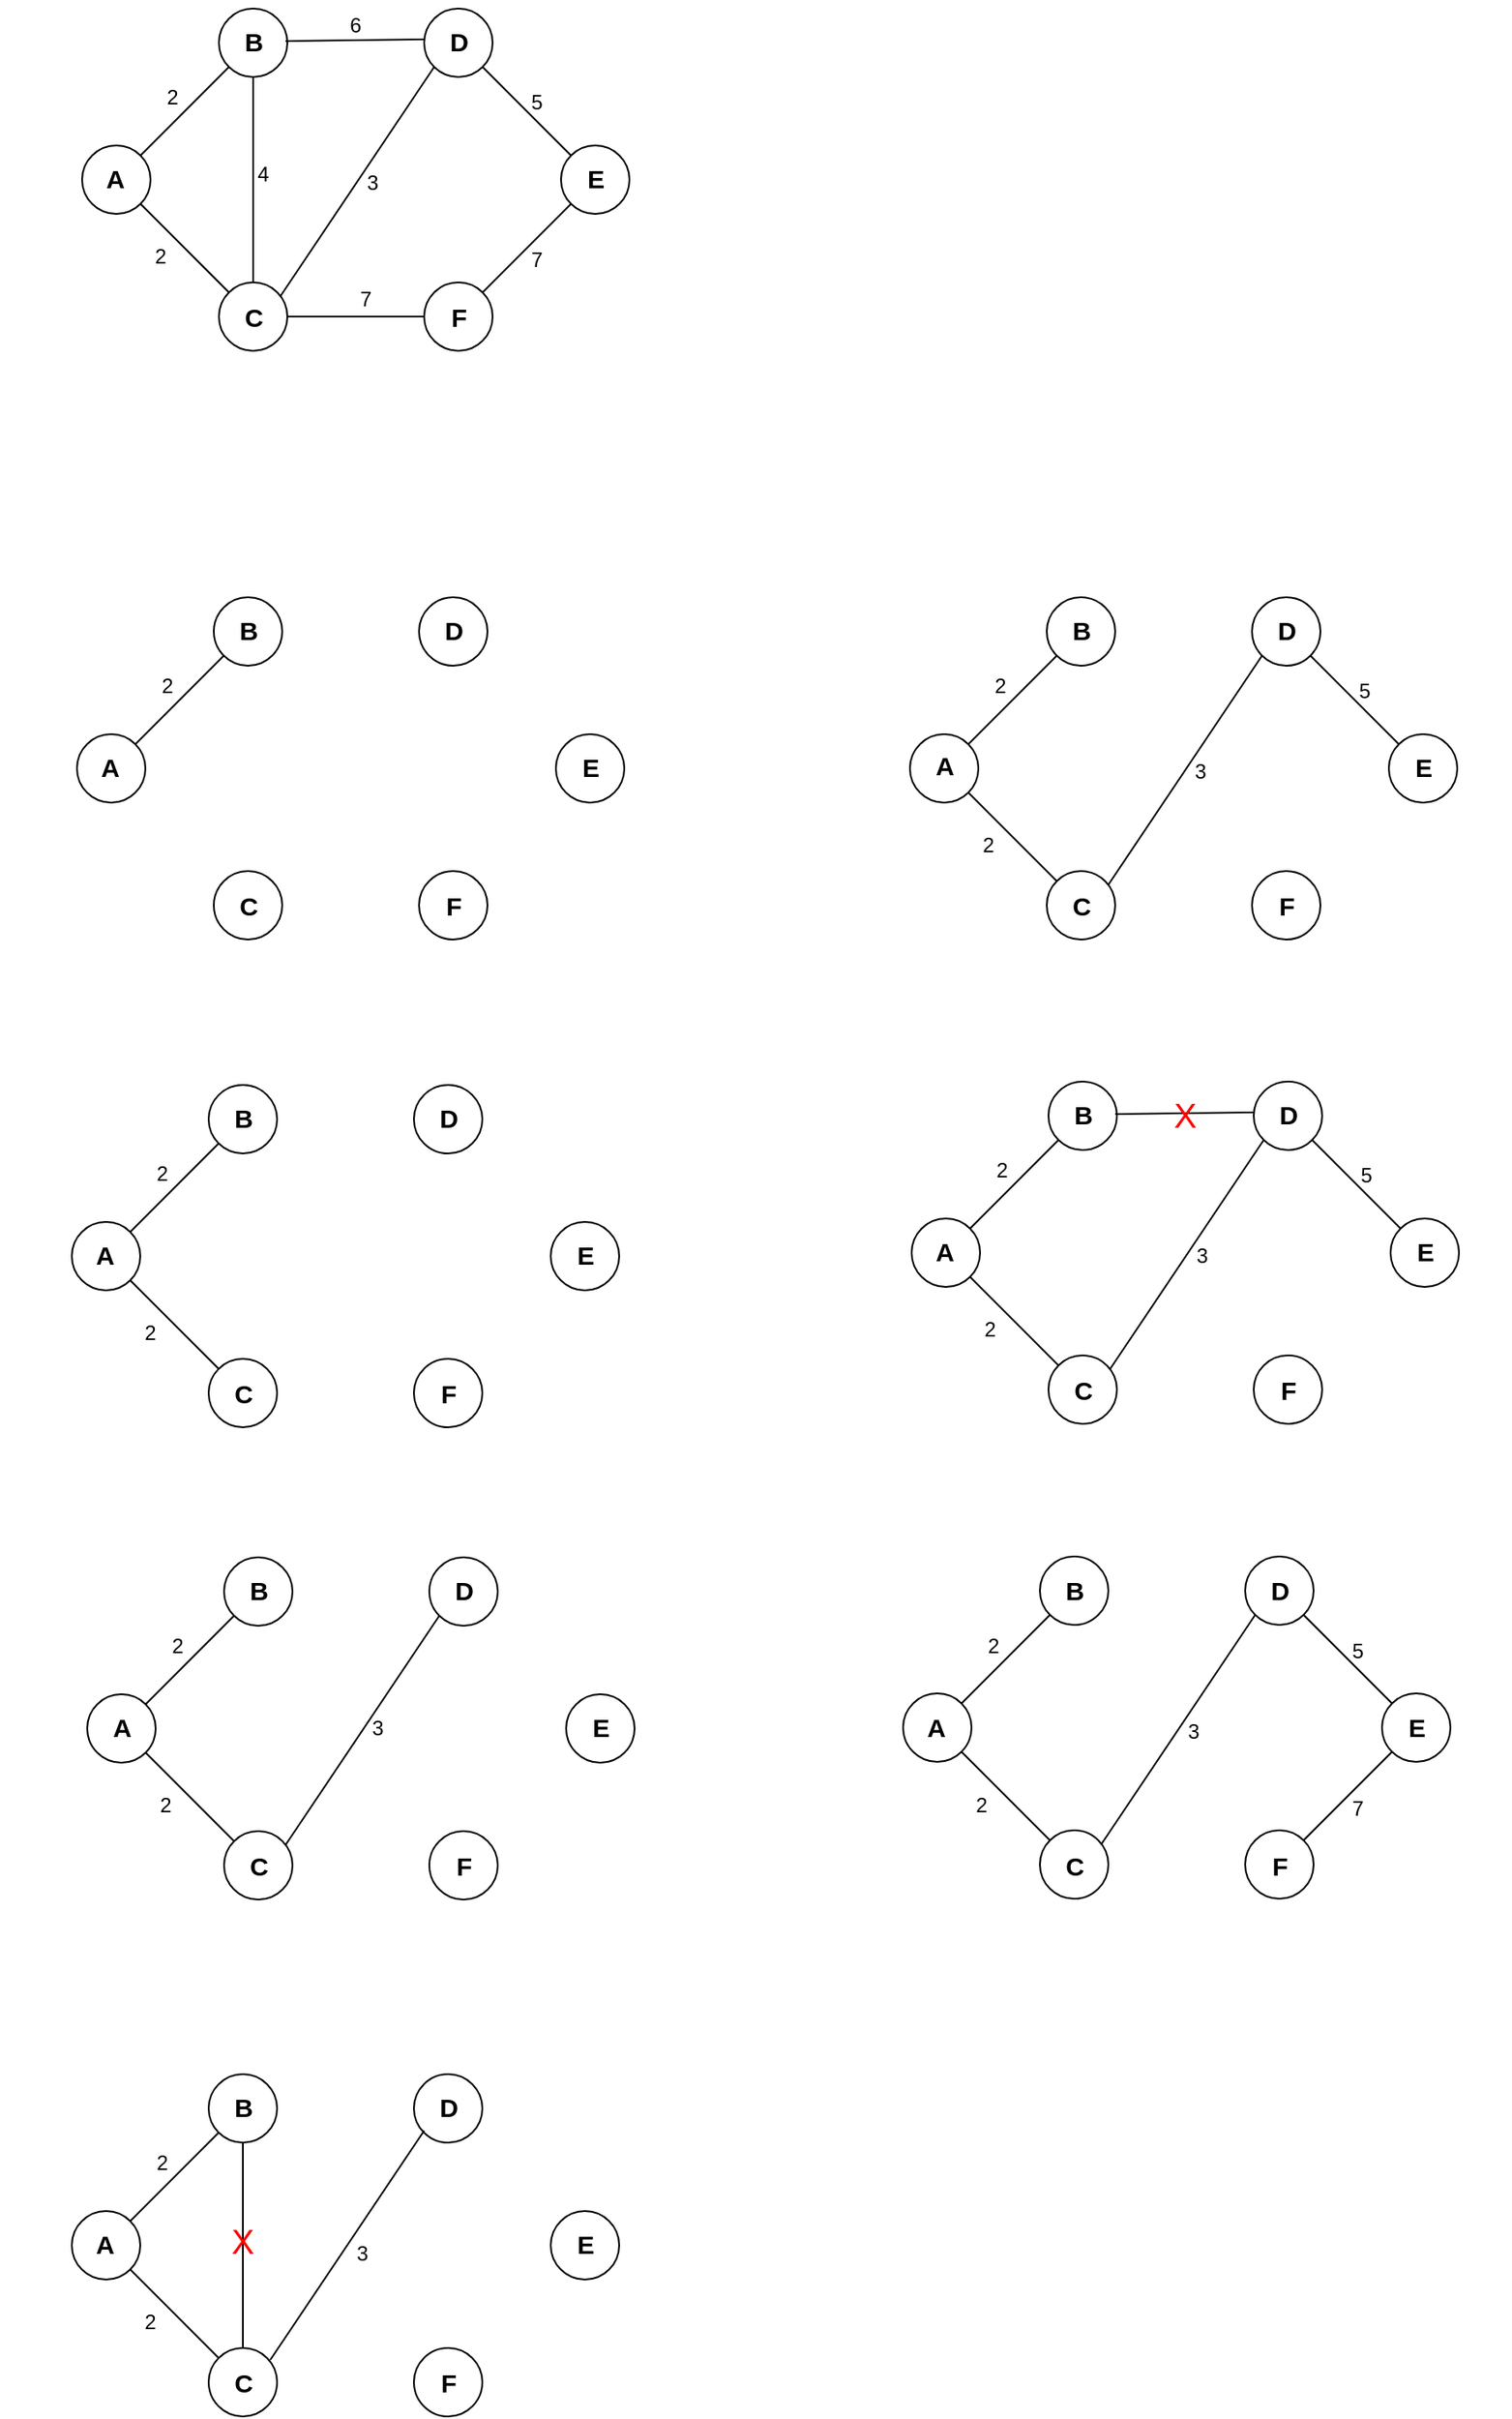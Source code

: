 <mxfile version="26.2.12">
  <diagram name="Trang-1" id="SNipvc5_rJuhXeIoR1O1">
    <mxGraphModel dx="1235" dy="723" grid="0" gridSize="10" guides="1" tooltips="1" connect="1" arrows="1" fold="1" page="1" pageScale="1" pageWidth="2339" pageHeight="3300" math="0" shadow="0">
      <root>
        <mxCell id="0" />
        <mxCell id="1" parent="0" />
        <mxCell id="vSn7YflEnlxHHNk0T_4G-1" value="" style="ellipse;whiteSpace=wrap;html=1;aspect=fixed;" parent="1" vertex="1">
          <mxGeometry x="80" y="320" width="40" height="40" as="geometry" />
        </mxCell>
        <mxCell id="vSn7YflEnlxHHNk0T_4G-2" value="" style="ellipse;whiteSpace=wrap;html=1;aspect=fixed;" parent="1" vertex="1">
          <mxGeometry x="160" y="240" width="40" height="40" as="geometry" />
        </mxCell>
        <mxCell id="vSn7YflEnlxHHNk0T_4G-3" value="" style="ellipse;whiteSpace=wrap;html=1;aspect=fixed;" parent="1" vertex="1">
          <mxGeometry x="160" y="400" width="40" height="40" as="geometry" />
        </mxCell>
        <mxCell id="vSn7YflEnlxHHNk0T_4G-4" value="" style="ellipse;whiteSpace=wrap;html=1;aspect=fixed;" parent="1" vertex="1">
          <mxGeometry x="280" y="400" width="40" height="40" as="geometry" />
        </mxCell>
        <mxCell id="vSn7YflEnlxHHNk0T_4G-5" value="" style="ellipse;whiteSpace=wrap;html=1;aspect=fixed;" parent="1" vertex="1">
          <mxGeometry x="280" y="240" width="40" height="40" as="geometry" />
        </mxCell>
        <mxCell id="vSn7YflEnlxHHNk0T_4G-6" value="" style="ellipse;whiteSpace=wrap;html=1;aspect=fixed;" parent="1" vertex="1">
          <mxGeometry x="360" y="320" width="40" height="40" as="geometry" />
        </mxCell>
        <mxCell id="vSn7YflEnlxHHNk0T_4G-7" value="" style="endArrow=none;html=1;rounded=0;entryX=0;entryY=1;entryDx=0;entryDy=0;exitX=1;exitY=0;exitDx=0;exitDy=0;" parent="1" source="vSn7YflEnlxHHNk0T_4G-4" target="vSn7YflEnlxHHNk0T_4G-6" edge="1">
          <mxGeometry width="50" height="50" relative="1" as="geometry">
            <mxPoint x="280" y="430" as="sourcePoint" />
            <mxPoint x="330" y="380" as="targetPoint" />
          </mxGeometry>
        </mxCell>
        <mxCell id="vSn7YflEnlxHHNk0T_4G-8" value="" style="endArrow=none;html=1;rounded=0;entryX=0;entryY=1;entryDx=0;entryDy=0;exitX=1;exitY=0;exitDx=0;exitDy=0;" parent="1" source="vSn7YflEnlxHHNk0T_4G-1" target="vSn7YflEnlxHHNk0T_4G-2" edge="1">
          <mxGeometry width="50" height="50" relative="1" as="geometry">
            <mxPoint x="108" y="320" as="sourcePoint" />
            <mxPoint x="160" y="268" as="targetPoint" />
          </mxGeometry>
        </mxCell>
        <mxCell id="vSn7YflEnlxHHNk0T_4G-9" value="" style="endArrow=none;html=1;rounded=0;entryX=0;entryY=0;entryDx=0;entryDy=0;exitX=1;exitY=1;exitDx=0;exitDy=0;" parent="1" source="vSn7YflEnlxHHNk0T_4G-1" target="vSn7YflEnlxHHNk0T_4G-3" edge="1">
          <mxGeometry width="50" height="50" relative="1" as="geometry">
            <mxPoint x="108" y="400" as="sourcePoint" />
            <mxPoint x="160" y="348" as="targetPoint" />
          </mxGeometry>
        </mxCell>
        <mxCell id="vSn7YflEnlxHHNk0T_4G-10" value="" style="endArrow=none;html=1;rounded=0;entryX=0;entryY=0.5;entryDx=0;entryDy=0;exitX=1;exitY=0.5;exitDx=0;exitDy=0;" parent="1" source="vSn7YflEnlxHHNk0T_4G-3" target="vSn7YflEnlxHHNk0T_4G-4" edge="1">
          <mxGeometry width="50" height="50" relative="1" as="geometry">
            <mxPoint x="210" y="446" as="sourcePoint" />
            <mxPoint x="262" y="394" as="targetPoint" />
          </mxGeometry>
        </mxCell>
        <mxCell id="vSn7YflEnlxHHNk0T_4G-12" value="" style="endArrow=none;html=1;rounded=0;entryX=1;entryY=1;entryDx=0;entryDy=0;exitX=0;exitY=0;exitDx=0;exitDy=0;" parent="1" source="vSn7YflEnlxHHNk0T_4G-6" target="vSn7YflEnlxHHNk0T_4G-5" edge="1">
          <mxGeometry width="50" height="50" relative="1" as="geometry">
            <mxPoint x="290" y="332" as="sourcePoint" />
            <mxPoint x="342" y="280" as="targetPoint" />
          </mxGeometry>
        </mxCell>
        <mxCell id="vSn7YflEnlxHHNk0T_4G-13" value="&lt;font style=&quot;font-size: 15px;&quot;&gt;A&lt;/font&gt;" style="text;strokeColor=none;fillColor=none;html=1;fontSize=24;fontStyle=1;verticalAlign=middle;align=center;" parent="1" vertex="1">
          <mxGeometry x="38" y="311" width="122" height="52" as="geometry" />
        </mxCell>
        <mxCell id="vSn7YflEnlxHHNk0T_4G-14" value="&lt;font style=&quot;font-size: 15px;&quot;&gt;B&lt;/font&gt;" style="text;strokeColor=none;fillColor=none;html=1;fontSize=24;fontStyle=1;verticalAlign=middle;align=center;" parent="1" vertex="1">
          <mxGeometry x="130" y="237" width="100" height="40" as="geometry" />
        </mxCell>
        <mxCell id="vSn7YflEnlxHHNk0T_4G-16" value="&lt;font style=&quot;font-size: 15px;&quot;&gt;D&lt;/font&gt;" style="text;strokeColor=none;fillColor=none;html=1;fontSize=24;fontStyle=1;verticalAlign=middle;align=center;" parent="1" vertex="1">
          <mxGeometry x="250" y="237" width="100" height="40" as="geometry" />
        </mxCell>
        <mxCell id="vSn7YflEnlxHHNk0T_4G-17" value="&lt;font style=&quot;font-size: 15px;&quot;&gt;C&lt;/font&gt;" style="text;strokeColor=none;fillColor=none;html=1;fontSize=24;fontStyle=1;verticalAlign=middle;align=center;" parent="1" vertex="1">
          <mxGeometry x="130" y="398" width="100" height="40" as="geometry" />
        </mxCell>
        <mxCell id="vSn7YflEnlxHHNk0T_4G-18" value="&lt;font style=&quot;font-size: 15px;&quot;&gt;E&lt;/font&gt;" style="text;strokeColor=none;fillColor=none;html=1;fontSize=24;fontStyle=1;verticalAlign=middle;align=center;" parent="1" vertex="1">
          <mxGeometry x="330" y="317" width="100" height="40" as="geometry" />
        </mxCell>
        <mxCell id="vSn7YflEnlxHHNk0T_4G-19" value="&lt;font style=&quot;font-size: 15px;&quot;&gt;F&lt;/font&gt;" style="text;strokeColor=none;fillColor=none;html=1;fontSize=24;fontStyle=1;verticalAlign=middle;align=center;" parent="1" vertex="1">
          <mxGeometry x="250" y="398" width="100" height="40" as="geometry" />
        </mxCell>
        <mxCell id="bt-zRsPtFdGv4A8JF3AZ-1" value="2" style="text;html=1;align=center;verticalAlign=middle;whiteSpace=wrap;rounded=0;" parent="1" vertex="1">
          <mxGeometry x="103" y="277" width="60" height="30" as="geometry" />
        </mxCell>
        <mxCell id="bt-zRsPtFdGv4A8JF3AZ-4" value="4" style="text;html=1;align=center;verticalAlign=middle;whiteSpace=wrap;rounded=0;" parent="1" vertex="1">
          <mxGeometry x="156" y="322" width="60" height="30" as="geometry" />
        </mxCell>
        <mxCell id="bt-zRsPtFdGv4A8JF3AZ-5" value="" style="endArrow=none;html=1;rounded=0;entryX=0.3;entryY=0.525;entryDx=0;entryDy=0;entryPerimeter=0;exitX=0.69;exitY=0.55;exitDx=0;exitDy=0;exitPerimeter=0;" parent="1" source="vSn7YflEnlxHHNk0T_4G-14" target="vSn7YflEnlxHHNk0T_4G-16" edge="1">
          <mxGeometry width="50" height="50" relative="1" as="geometry">
            <mxPoint x="130" y="350" as="sourcePoint" />
            <mxPoint x="310" y="290" as="targetPoint" />
          </mxGeometry>
        </mxCell>
        <mxCell id="bt-zRsPtFdGv4A8JF3AZ-6" value="6" style="text;html=1;align=center;verticalAlign=middle;whiteSpace=wrap;rounded=0;" parent="1" vertex="1">
          <mxGeometry x="210" y="235" width="60" height="30" as="geometry" />
        </mxCell>
        <mxCell id="bt-zRsPtFdGv4A8JF3AZ-7" value="" style="endArrow=none;html=1;rounded=0;exitX=0.5;exitY=1;exitDx=0;exitDy=0;" parent="1" source="vSn7YflEnlxHHNk0T_4G-2" edge="1">
          <mxGeometry width="50" height="50" relative="1" as="geometry">
            <mxPoint x="130" y="350" as="sourcePoint" />
            <mxPoint x="180" y="400" as="targetPoint" />
          </mxGeometry>
        </mxCell>
        <mxCell id="bt-zRsPtFdGv4A8JF3AZ-8" value="2" style="text;html=1;align=center;verticalAlign=middle;whiteSpace=wrap;rounded=0;" parent="1" vertex="1">
          <mxGeometry x="96" y="370" width="60" height="30" as="geometry" />
        </mxCell>
        <mxCell id="bt-zRsPtFdGv4A8JF3AZ-12" value="3" style="text;html=1;align=center;verticalAlign=middle;whiteSpace=wrap;rounded=0;" parent="1" vertex="1">
          <mxGeometry x="220" y="327" width="60" height="30" as="geometry" />
        </mxCell>
        <mxCell id="bt-zRsPtFdGv4A8JF3AZ-13" value="5" style="text;html=1;align=center;verticalAlign=middle;whiteSpace=wrap;rounded=0;" parent="1" vertex="1">
          <mxGeometry x="316" y="280" width="60" height="30" as="geometry" />
        </mxCell>
        <mxCell id="bt-zRsPtFdGv4A8JF3AZ-14" value="7" style="text;html=1;align=center;verticalAlign=middle;whiteSpace=wrap;rounded=0;" parent="1" vertex="1">
          <mxGeometry x="316" y="372" width="60" height="30" as="geometry" />
        </mxCell>
        <mxCell id="bt-zRsPtFdGv4A8JF3AZ-16" value="" style="endArrow=none;html=1;rounded=0;entryX=0;entryY=1;entryDx=0;entryDy=0;exitX=0.66;exitY=0.25;exitDx=0;exitDy=0;exitPerimeter=0;" parent="1" source="vSn7YflEnlxHHNk0T_4G-17" target="vSn7YflEnlxHHNk0T_4G-5" edge="1">
          <mxGeometry width="50" height="50" relative="1" as="geometry">
            <mxPoint x="386" y="346" as="sourcePoint" />
            <mxPoint x="334" y="294" as="targetPoint" />
          </mxGeometry>
        </mxCell>
        <mxCell id="bt-zRsPtFdGv4A8JF3AZ-17" value="7" style="text;html=1;align=center;verticalAlign=middle;whiteSpace=wrap;rounded=0;" parent="1" vertex="1">
          <mxGeometry x="216" y="395" width="60" height="30" as="geometry" />
        </mxCell>
        <mxCell id="hJv-qvXTzbnQxTBs03Au-1" value="" style="ellipse;whiteSpace=wrap;html=1;aspect=fixed;" vertex="1" parent="1">
          <mxGeometry x="77" y="664" width="40" height="40" as="geometry" />
        </mxCell>
        <mxCell id="hJv-qvXTzbnQxTBs03Au-2" value="" style="ellipse;whiteSpace=wrap;html=1;aspect=fixed;" vertex="1" parent="1">
          <mxGeometry x="157" y="584" width="40" height="40" as="geometry" />
        </mxCell>
        <mxCell id="hJv-qvXTzbnQxTBs03Au-3" value="" style="ellipse;whiteSpace=wrap;html=1;aspect=fixed;" vertex="1" parent="1">
          <mxGeometry x="157" y="744" width="40" height="40" as="geometry" />
        </mxCell>
        <mxCell id="hJv-qvXTzbnQxTBs03Au-4" value="" style="ellipse;whiteSpace=wrap;html=1;aspect=fixed;" vertex="1" parent="1">
          <mxGeometry x="277" y="744" width="40" height="40" as="geometry" />
        </mxCell>
        <mxCell id="hJv-qvXTzbnQxTBs03Au-5" value="" style="ellipse;whiteSpace=wrap;html=1;aspect=fixed;" vertex="1" parent="1">
          <mxGeometry x="277" y="584" width="40" height="40" as="geometry" />
        </mxCell>
        <mxCell id="hJv-qvXTzbnQxTBs03Au-6" value="" style="ellipse;whiteSpace=wrap;html=1;aspect=fixed;" vertex="1" parent="1">
          <mxGeometry x="357" y="664" width="40" height="40" as="geometry" />
        </mxCell>
        <mxCell id="hJv-qvXTzbnQxTBs03Au-8" value="" style="endArrow=none;html=1;rounded=0;entryX=0;entryY=1;entryDx=0;entryDy=0;exitX=1;exitY=0;exitDx=0;exitDy=0;" edge="1" parent="1" source="hJv-qvXTzbnQxTBs03Au-1" target="hJv-qvXTzbnQxTBs03Au-2">
          <mxGeometry width="50" height="50" relative="1" as="geometry">
            <mxPoint x="105" y="664" as="sourcePoint" />
            <mxPoint x="157" y="612" as="targetPoint" />
          </mxGeometry>
        </mxCell>
        <mxCell id="hJv-qvXTzbnQxTBs03Au-12" value="&lt;font style=&quot;font-size: 15px;&quot;&gt;A&lt;/font&gt;" style="text;strokeColor=none;fillColor=none;html=1;fontSize=24;fontStyle=1;verticalAlign=middle;align=center;" vertex="1" parent="1">
          <mxGeometry x="35" y="655" width="122" height="52" as="geometry" />
        </mxCell>
        <mxCell id="hJv-qvXTzbnQxTBs03Au-13" value="&lt;font style=&quot;font-size: 15px;&quot;&gt;B&lt;/font&gt;" style="text;strokeColor=none;fillColor=none;html=1;fontSize=24;fontStyle=1;verticalAlign=middle;align=center;" vertex="1" parent="1">
          <mxGeometry x="127" y="581" width="100" height="40" as="geometry" />
        </mxCell>
        <mxCell id="hJv-qvXTzbnQxTBs03Au-14" value="&lt;font style=&quot;font-size: 15px;&quot;&gt;D&lt;/font&gt;" style="text;strokeColor=none;fillColor=none;html=1;fontSize=24;fontStyle=1;verticalAlign=middle;align=center;" vertex="1" parent="1">
          <mxGeometry x="247" y="581" width="100" height="40" as="geometry" />
        </mxCell>
        <mxCell id="hJv-qvXTzbnQxTBs03Au-15" value="&lt;font style=&quot;font-size: 15px;&quot;&gt;C&lt;/font&gt;" style="text;strokeColor=none;fillColor=none;html=1;fontSize=24;fontStyle=1;verticalAlign=middle;align=center;" vertex="1" parent="1">
          <mxGeometry x="127" y="742" width="100" height="40" as="geometry" />
        </mxCell>
        <mxCell id="hJv-qvXTzbnQxTBs03Au-16" value="&lt;font style=&quot;font-size: 15px;&quot;&gt;E&lt;/font&gt;" style="text;strokeColor=none;fillColor=none;html=1;fontSize=24;fontStyle=1;verticalAlign=middle;align=center;" vertex="1" parent="1">
          <mxGeometry x="327" y="661" width="100" height="40" as="geometry" />
        </mxCell>
        <mxCell id="hJv-qvXTzbnQxTBs03Au-17" value="&lt;font style=&quot;font-size: 15px;&quot;&gt;F&lt;/font&gt;" style="text;strokeColor=none;fillColor=none;html=1;fontSize=24;fontStyle=1;verticalAlign=middle;align=center;" vertex="1" parent="1">
          <mxGeometry x="247" y="742" width="100" height="40" as="geometry" />
        </mxCell>
        <mxCell id="hJv-qvXTzbnQxTBs03Au-18" value="2" style="text;html=1;align=center;verticalAlign=middle;whiteSpace=wrap;rounded=0;" vertex="1" parent="1">
          <mxGeometry x="100" y="621" width="60" height="30" as="geometry" />
        </mxCell>
        <mxCell id="hJv-qvXTzbnQxTBs03Au-57" value="" style="ellipse;whiteSpace=wrap;html=1;aspect=fixed;" vertex="1" parent="1">
          <mxGeometry x="74" y="949" width="40" height="40" as="geometry" />
        </mxCell>
        <mxCell id="hJv-qvXTzbnQxTBs03Au-58" value="" style="ellipse;whiteSpace=wrap;html=1;aspect=fixed;" vertex="1" parent="1">
          <mxGeometry x="154" y="869" width="40" height="40" as="geometry" />
        </mxCell>
        <mxCell id="hJv-qvXTzbnQxTBs03Au-59" value="" style="ellipse;whiteSpace=wrap;html=1;aspect=fixed;" vertex="1" parent="1">
          <mxGeometry x="154" y="1029" width="40" height="40" as="geometry" />
        </mxCell>
        <mxCell id="hJv-qvXTzbnQxTBs03Au-60" value="" style="ellipse;whiteSpace=wrap;html=1;aspect=fixed;" vertex="1" parent="1">
          <mxGeometry x="274" y="1029" width="40" height="40" as="geometry" />
        </mxCell>
        <mxCell id="hJv-qvXTzbnQxTBs03Au-61" value="" style="ellipse;whiteSpace=wrap;html=1;aspect=fixed;" vertex="1" parent="1">
          <mxGeometry x="274" y="869" width="40" height="40" as="geometry" />
        </mxCell>
        <mxCell id="hJv-qvXTzbnQxTBs03Au-62" value="" style="ellipse;whiteSpace=wrap;html=1;aspect=fixed;" vertex="1" parent="1">
          <mxGeometry x="354" y="949" width="40" height="40" as="geometry" />
        </mxCell>
        <mxCell id="hJv-qvXTzbnQxTBs03Au-64" value="" style="endArrow=none;html=1;rounded=0;entryX=0;entryY=1;entryDx=0;entryDy=0;exitX=1;exitY=0;exitDx=0;exitDy=0;" edge="1" parent="1" source="hJv-qvXTzbnQxTBs03Au-57" target="hJv-qvXTzbnQxTBs03Au-58">
          <mxGeometry width="50" height="50" relative="1" as="geometry">
            <mxPoint x="102" y="949" as="sourcePoint" />
            <mxPoint x="154" y="897" as="targetPoint" />
          </mxGeometry>
        </mxCell>
        <mxCell id="hJv-qvXTzbnQxTBs03Au-65" value="" style="endArrow=none;html=1;rounded=0;entryX=0;entryY=0;entryDx=0;entryDy=0;exitX=1;exitY=1;exitDx=0;exitDy=0;" edge="1" parent="1" source="hJv-qvXTzbnQxTBs03Au-57" target="hJv-qvXTzbnQxTBs03Au-59">
          <mxGeometry width="50" height="50" relative="1" as="geometry">
            <mxPoint x="102" y="1029" as="sourcePoint" />
            <mxPoint x="154" y="977" as="targetPoint" />
          </mxGeometry>
        </mxCell>
        <mxCell id="hJv-qvXTzbnQxTBs03Au-68" value="&lt;font style=&quot;font-size: 15px;&quot;&gt;A&lt;/font&gt;" style="text;strokeColor=none;fillColor=none;html=1;fontSize=24;fontStyle=1;verticalAlign=middle;align=center;" vertex="1" parent="1">
          <mxGeometry x="32" y="940" width="122" height="52" as="geometry" />
        </mxCell>
        <mxCell id="hJv-qvXTzbnQxTBs03Au-69" value="&lt;font style=&quot;font-size: 15px;&quot;&gt;B&lt;/font&gt;" style="text;strokeColor=none;fillColor=none;html=1;fontSize=24;fontStyle=1;verticalAlign=middle;align=center;" vertex="1" parent="1">
          <mxGeometry x="124" y="866" width="100" height="40" as="geometry" />
        </mxCell>
        <mxCell id="hJv-qvXTzbnQxTBs03Au-70" value="&lt;font style=&quot;font-size: 15px;&quot;&gt;D&lt;/font&gt;" style="text;strokeColor=none;fillColor=none;html=1;fontSize=24;fontStyle=1;verticalAlign=middle;align=center;" vertex="1" parent="1">
          <mxGeometry x="244" y="866" width="100" height="40" as="geometry" />
        </mxCell>
        <mxCell id="hJv-qvXTzbnQxTBs03Au-71" value="&lt;font style=&quot;font-size: 15px;&quot;&gt;C&lt;/font&gt;" style="text;strokeColor=none;fillColor=none;html=1;fontSize=24;fontStyle=1;verticalAlign=middle;align=center;" vertex="1" parent="1">
          <mxGeometry x="124" y="1027" width="100" height="40" as="geometry" />
        </mxCell>
        <mxCell id="hJv-qvXTzbnQxTBs03Au-72" value="&lt;font style=&quot;font-size: 15px;&quot;&gt;E&lt;/font&gt;" style="text;strokeColor=none;fillColor=none;html=1;fontSize=24;fontStyle=1;verticalAlign=middle;align=center;" vertex="1" parent="1">
          <mxGeometry x="324" y="946" width="100" height="40" as="geometry" />
        </mxCell>
        <mxCell id="hJv-qvXTzbnQxTBs03Au-73" value="&lt;font style=&quot;font-size: 15px;&quot;&gt;F&lt;/font&gt;" style="text;strokeColor=none;fillColor=none;html=1;fontSize=24;fontStyle=1;verticalAlign=middle;align=center;" vertex="1" parent="1">
          <mxGeometry x="244" y="1027" width="100" height="40" as="geometry" />
        </mxCell>
        <mxCell id="hJv-qvXTzbnQxTBs03Au-74" value="2" style="text;html=1;align=center;verticalAlign=middle;whiteSpace=wrap;rounded=0;" vertex="1" parent="1">
          <mxGeometry x="97" y="906" width="60" height="30" as="geometry" />
        </mxCell>
        <mxCell id="hJv-qvXTzbnQxTBs03Au-79" value="2" style="text;html=1;align=center;verticalAlign=middle;whiteSpace=wrap;rounded=0;" vertex="1" parent="1">
          <mxGeometry x="90" y="999" width="60" height="30" as="geometry" />
        </mxCell>
        <mxCell id="hJv-qvXTzbnQxTBs03Au-115" value="" style="ellipse;whiteSpace=wrap;html=1;aspect=fixed;" vertex="1" parent="1">
          <mxGeometry x="74" y="1527" width="40" height="40" as="geometry" />
        </mxCell>
        <mxCell id="hJv-qvXTzbnQxTBs03Au-116" value="" style="ellipse;whiteSpace=wrap;html=1;aspect=fixed;" vertex="1" parent="1">
          <mxGeometry x="154" y="1447" width="40" height="40" as="geometry" />
        </mxCell>
        <mxCell id="hJv-qvXTzbnQxTBs03Au-117" value="" style="ellipse;whiteSpace=wrap;html=1;aspect=fixed;" vertex="1" parent="1">
          <mxGeometry x="154" y="1607" width="40" height="40" as="geometry" />
        </mxCell>
        <mxCell id="hJv-qvXTzbnQxTBs03Au-118" value="" style="ellipse;whiteSpace=wrap;html=1;aspect=fixed;" vertex="1" parent="1">
          <mxGeometry x="274" y="1607" width="40" height="40" as="geometry" />
        </mxCell>
        <mxCell id="hJv-qvXTzbnQxTBs03Au-119" value="" style="ellipse;whiteSpace=wrap;html=1;aspect=fixed;" vertex="1" parent="1">
          <mxGeometry x="274" y="1447" width="40" height="40" as="geometry" />
        </mxCell>
        <mxCell id="hJv-qvXTzbnQxTBs03Au-120" value="" style="ellipse;whiteSpace=wrap;html=1;aspect=fixed;" vertex="1" parent="1">
          <mxGeometry x="354" y="1527" width="40" height="40" as="geometry" />
        </mxCell>
        <mxCell id="hJv-qvXTzbnQxTBs03Au-122" value="" style="endArrow=none;html=1;rounded=0;entryX=0;entryY=1;entryDx=0;entryDy=0;exitX=1;exitY=0;exitDx=0;exitDy=0;" edge="1" parent="1" source="hJv-qvXTzbnQxTBs03Au-115" target="hJv-qvXTzbnQxTBs03Au-116">
          <mxGeometry width="50" height="50" relative="1" as="geometry">
            <mxPoint x="102" y="1527" as="sourcePoint" />
            <mxPoint x="154" y="1475" as="targetPoint" />
          </mxGeometry>
        </mxCell>
        <mxCell id="hJv-qvXTzbnQxTBs03Au-123" value="" style="endArrow=none;html=1;rounded=0;entryX=0;entryY=0;entryDx=0;entryDy=0;exitX=1;exitY=1;exitDx=0;exitDy=0;" edge="1" parent="1" source="hJv-qvXTzbnQxTBs03Au-115" target="hJv-qvXTzbnQxTBs03Au-117">
          <mxGeometry width="50" height="50" relative="1" as="geometry">
            <mxPoint x="102" y="1607" as="sourcePoint" />
            <mxPoint x="154" y="1555" as="targetPoint" />
          </mxGeometry>
        </mxCell>
        <mxCell id="hJv-qvXTzbnQxTBs03Au-126" value="&lt;font style=&quot;font-size: 15px;&quot;&gt;A&lt;/font&gt;" style="text;strokeColor=none;fillColor=none;html=1;fontSize=24;fontStyle=1;verticalAlign=middle;align=center;" vertex="1" parent="1">
          <mxGeometry x="32" y="1518" width="122" height="52" as="geometry" />
        </mxCell>
        <mxCell id="hJv-qvXTzbnQxTBs03Au-127" value="&lt;font style=&quot;font-size: 15px;&quot;&gt;B&lt;/font&gt;" style="text;strokeColor=none;fillColor=none;html=1;fontSize=24;fontStyle=1;verticalAlign=middle;align=center;" vertex="1" parent="1">
          <mxGeometry x="124" y="1444" width="100" height="40" as="geometry" />
        </mxCell>
        <mxCell id="hJv-qvXTzbnQxTBs03Au-128" value="&lt;font style=&quot;font-size: 15px;&quot;&gt;D&lt;/font&gt;" style="text;strokeColor=none;fillColor=none;html=1;fontSize=24;fontStyle=1;verticalAlign=middle;align=center;" vertex="1" parent="1">
          <mxGeometry x="244" y="1444" width="100" height="40" as="geometry" />
        </mxCell>
        <mxCell id="hJv-qvXTzbnQxTBs03Au-129" value="&lt;font style=&quot;font-size: 15px;&quot;&gt;C&lt;/font&gt;" style="text;strokeColor=none;fillColor=none;html=1;fontSize=24;fontStyle=1;verticalAlign=middle;align=center;" vertex="1" parent="1">
          <mxGeometry x="124" y="1605" width="100" height="40" as="geometry" />
        </mxCell>
        <mxCell id="hJv-qvXTzbnQxTBs03Au-130" value="&lt;font style=&quot;font-size: 15px;&quot;&gt;E&lt;/font&gt;" style="text;strokeColor=none;fillColor=none;html=1;fontSize=24;fontStyle=1;verticalAlign=middle;align=center;" vertex="1" parent="1">
          <mxGeometry x="324" y="1524" width="100" height="40" as="geometry" />
        </mxCell>
        <mxCell id="hJv-qvXTzbnQxTBs03Au-131" value="&lt;font style=&quot;font-size: 15px;&quot;&gt;F&lt;/font&gt;" style="text;strokeColor=none;fillColor=none;html=1;fontSize=24;fontStyle=1;verticalAlign=middle;align=center;" vertex="1" parent="1">
          <mxGeometry x="244" y="1605" width="100" height="40" as="geometry" />
        </mxCell>
        <mxCell id="hJv-qvXTzbnQxTBs03Au-132" value="2" style="text;html=1;align=center;verticalAlign=middle;whiteSpace=wrap;rounded=0;" vertex="1" parent="1">
          <mxGeometry x="97" y="1484" width="60" height="30" as="geometry" />
        </mxCell>
        <mxCell id="hJv-qvXTzbnQxTBs03Au-136" value="" style="endArrow=none;html=1;rounded=0;exitX=0.5;exitY=1;exitDx=0;exitDy=0;" edge="1" parent="1" source="hJv-qvXTzbnQxTBs03Au-116">
          <mxGeometry width="50" height="50" relative="1" as="geometry">
            <mxPoint x="124" y="1557" as="sourcePoint" />
            <mxPoint x="174" y="1607" as="targetPoint" />
          </mxGeometry>
        </mxCell>
        <mxCell id="hJv-qvXTzbnQxTBs03Au-137" value="2" style="text;html=1;align=center;verticalAlign=middle;whiteSpace=wrap;rounded=0;" vertex="1" parent="1">
          <mxGeometry x="90" y="1577" width="60" height="30" as="geometry" />
        </mxCell>
        <mxCell id="hJv-qvXTzbnQxTBs03Au-144" value="&lt;font style=&quot;font-size: 20px; color: rgb(255, 0, 0);&quot;&gt;X&lt;/font&gt;" style="text;html=1;align=center;verticalAlign=middle;whiteSpace=wrap;rounded=0;" vertex="1" parent="1">
          <mxGeometry x="144" y="1529" width="60" height="30" as="geometry" />
        </mxCell>
        <mxCell id="hJv-qvXTzbnQxTBs03Au-147" value="" style="ellipse;whiteSpace=wrap;html=1;aspect=fixed;" vertex="1" parent="1">
          <mxGeometry x="83" y="1225" width="40" height="40" as="geometry" />
        </mxCell>
        <mxCell id="hJv-qvXTzbnQxTBs03Au-148" value="" style="ellipse;whiteSpace=wrap;html=1;aspect=fixed;" vertex="1" parent="1">
          <mxGeometry x="163" y="1145" width="40" height="40" as="geometry" />
        </mxCell>
        <mxCell id="hJv-qvXTzbnQxTBs03Au-149" value="" style="ellipse;whiteSpace=wrap;html=1;aspect=fixed;" vertex="1" parent="1">
          <mxGeometry x="163" y="1305" width="40" height="40" as="geometry" />
        </mxCell>
        <mxCell id="hJv-qvXTzbnQxTBs03Au-150" value="" style="ellipse;whiteSpace=wrap;html=1;aspect=fixed;" vertex="1" parent="1">
          <mxGeometry x="283" y="1305" width="40" height="40" as="geometry" />
        </mxCell>
        <mxCell id="hJv-qvXTzbnQxTBs03Au-151" value="" style="ellipse;whiteSpace=wrap;html=1;aspect=fixed;" vertex="1" parent="1">
          <mxGeometry x="283" y="1145" width="40" height="40" as="geometry" />
        </mxCell>
        <mxCell id="hJv-qvXTzbnQxTBs03Au-152" value="" style="ellipse;whiteSpace=wrap;html=1;aspect=fixed;" vertex="1" parent="1">
          <mxGeometry x="363" y="1225" width="40" height="40" as="geometry" />
        </mxCell>
        <mxCell id="hJv-qvXTzbnQxTBs03Au-154" value="" style="endArrow=none;html=1;rounded=0;entryX=0;entryY=1;entryDx=0;entryDy=0;exitX=1;exitY=0;exitDx=0;exitDy=0;" edge="1" parent="1" source="hJv-qvXTzbnQxTBs03Au-147" target="hJv-qvXTzbnQxTBs03Au-148">
          <mxGeometry width="50" height="50" relative="1" as="geometry">
            <mxPoint x="111" y="1225" as="sourcePoint" />
            <mxPoint x="163" y="1173" as="targetPoint" />
          </mxGeometry>
        </mxCell>
        <mxCell id="hJv-qvXTzbnQxTBs03Au-155" value="" style="endArrow=none;html=1;rounded=0;entryX=0;entryY=0;entryDx=0;entryDy=0;exitX=1;exitY=1;exitDx=0;exitDy=0;" edge="1" parent="1" source="hJv-qvXTzbnQxTBs03Au-147" target="hJv-qvXTzbnQxTBs03Au-149">
          <mxGeometry width="50" height="50" relative="1" as="geometry">
            <mxPoint x="111" y="1305" as="sourcePoint" />
            <mxPoint x="163" y="1253" as="targetPoint" />
          </mxGeometry>
        </mxCell>
        <mxCell id="hJv-qvXTzbnQxTBs03Au-158" value="&lt;font style=&quot;font-size: 15px;&quot;&gt;A&lt;/font&gt;" style="text;strokeColor=none;fillColor=none;html=1;fontSize=24;fontStyle=1;verticalAlign=middle;align=center;" vertex="1" parent="1">
          <mxGeometry x="42" y="1216" width="122" height="52" as="geometry" />
        </mxCell>
        <mxCell id="hJv-qvXTzbnQxTBs03Au-159" value="&lt;font style=&quot;font-size: 15px;&quot;&gt;B&lt;/font&gt;" style="text;strokeColor=none;fillColor=none;html=1;fontSize=24;fontStyle=1;verticalAlign=middle;align=center;" vertex="1" parent="1">
          <mxGeometry x="133" y="1142" width="100" height="40" as="geometry" />
        </mxCell>
        <mxCell id="hJv-qvXTzbnQxTBs03Au-160" value="&lt;font style=&quot;font-size: 15px;&quot;&gt;D&lt;/font&gt;" style="text;strokeColor=none;fillColor=none;html=1;fontSize=24;fontStyle=1;verticalAlign=middle;align=center;" vertex="1" parent="1">
          <mxGeometry x="253" y="1142" width="100" height="40" as="geometry" />
        </mxCell>
        <mxCell id="hJv-qvXTzbnQxTBs03Au-161" value="&lt;font style=&quot;font-size: 15px;&quot;&gt;C&lt;/font&gt;" style="text;strokeColor=none;fillColor=none;html=1;fontSize=24;fontStyle=1;verticalAlign=middle;align=center;" vertex="1" parent="1">
          <mxGeometry x="133" y="1303" width="100" height="40" as="geometry" />
        </mxCell>
        <mxCell id="hJv-qvXTzbnQxTBs03Au-162" value="&lt;font style=&quot;font-size: 15px;&quot;&gt;E&lt;/font&gt;" style="text;strokeColor=none;fillColor=none;html=1;fontSize=24;fontStyle=1;verticalAlign=middle;align=center;" vertex="1" parent="1">
          <mxGeometry x="333" y="1222" width="100" height="40" as="geometry" />
        </mxCell>
        <mxCell id="hJv-qvXTzbnQxTBs03Au-163" value="&lt;font style=&quot;font-size: 15px;&quot;&gt;F&lt;/font&gt;" style="text;strokeColor=none;fillColor=none;html=1;fontSize=24;fontStyle=1;verticalAlign=middle;align=center;" vertex="1" parent="1">
          <mxGeometry x="253" y="1303" width="100" height="40" as="geometry" />
        </mxCell>
        <mxCell id="hJv-qvXTzbnQxTBs03Au-164" value="2" style="text;html=1;align=center;verticalAlign=middle;whiteSpace=wrap;rounded=0;" vertex="1" parent="1">
          <mxGeometry x="106" y="1182" width="60" height="30" as="geometry" />
        </mxCell>
        <mxCell id="hJv-qvXTzbnQxTBs03Au-169" value="2" style="text;html=1;align=center;verticalAlign=middle;whiteSpace=wrap;rounded=0;" vertex="1" parent="1">
          <mxGeometry x="99" y="1275" width="60" height="30" as="geometry" />
        </mxCell>
        <mxCell id="hJv-qvXTzbnQxTBs03Au-172" value="3" style="text;html=1;align=center;verticalAlign=middle;whiteSpace=wrap;rounded=0;" vertex="1" parent="1">
          <mxGeometry x="223" y="1230" width="60" height="30" as="geometry" />
        </mxCell>
        <mxCell id="hJv-qvXTzbnQxTBs03Au-173" value="" style="endArrow=none;html=1;rounded=0;entryX=0;entryY=1;entryDx=0;entryDy=0;exitX=0.66;exitY=0.25;exitDx=0;exitDy=0;exitPerimeter=0;" edge="1" parent="1" source="hJv-qvXTzbnQxTBs03Au-161" target="hJv-qvXTzbnQxTBs03Au-151">
          <mxGeometry width="50" height="50" relative="1" as="geometry">
            <mxPoint x="389" y="1251" as="sourcePoint" />
            <mxPoint x="337" y="1199" as="targetPoint" />
          </mxGeometry>
        </mxCell>
        <mxCell id="hJv-qvXTzbnQxTBs03Au-177" value="" style="endArrow=none;html=1;rounded=0;entryX=0;entryY=1;entryDx=0;entryDy=0;exitX=0.66;exitY=0.25;exitDx=0;exitDy=0;exitPerimeter=0;" edge="1" parent="1">
          <mxGeometry width="50" height="50" relative="1" as="geometry">
            <mxPoint x="190" y="1614" as="sourcePoint" />
            <mxPoint x="280" y="1480" as="targetPoint" />
          </mxGeometry>
        </mxCell>
        <mxCell id="hJv-qvXTzbnQxTBs03Au-178" value="3" style="text;html=1;align=center;verticalAlign=middle;whiteSpace=wrap;rounded=0;" vertex="1" parent="1">
          <mxGeometry x="214" y="1537" width="60" height="30" as="geometry" />
        </mxCell>
        <mxCell id="hJv-qvXTzbnQxTBs03Au-179" value="" style="ellipse;whiteSpace=wrap;html=1;aspect=fixed;" vertex="1" parent="1">
          <mxGeometry x="564" y="664" width="40" height="40" as="geometry" />
        </mxCell>
        <mxCell id="hJv-qvXTzbnQxTBs03Au-180" value="" style="ellipse;whiteSpace=wrap;html=1;aspect=fixed;" vertex="1" parent="1">
          <mxGeometry x="644" y="584" width="40" height="40" as="geometry" />
        </mxCell>
        <mxCell id="hJv-qvXTzbnQxTBs03Au-181" value="" style="ellipse;whiteSpace=wrap;html=1;aspect=fixed;" vertex="1" parent="1">
          <mxGeometry x="644" y="744" width="40" height="40" as="geometry" />
        </mxCell>
        <mxCell id="hJv-qvXTzbnQxTBs03Au-182" value="" style="ellipse;whiteSpace=wrap;html=1;aspect=fixed;" vertex="1" parent="1">
          <mxGeometry x="764" y="744" width="40" height="40" as="geometry" />
        </mxCell>
        <mxCell id="hJv-qvXTzbnQxTBs03Au-183" value="" style="ellipse;whiteSpace=wrap;html=1;aspect=fixed;" vertex="1" parent="1">
          <mxGeometry x="764" y="584" width="40" height="40" as="geometry" />
        </mxCell>
        <mxCell id="hJv-qvXTzbnQxTBs03Au-184" value="" style="ellipse;whiteSpace=wrap;html=1;aspect=fixed;" vertex="1" parent="1">
          <mxGeometry x="844" y="664" width="40" height="40" as="geometry" />
        </mxCell>
        <mxCell id="hJv-qvXTzbnQxTBs03Au-186" value="" style="endArrow=none;html=1;rounded=0;entryX=0;entryY=1;entryDx=0;entryDy=0;exitX=1;exitY=0;exitDx=0;exitDy=0;" edge="1" parent="1" source="hJv-qvXTzbnQxTBs03Au-179" target="hJv-qvXTzbnQxTBs03Au-180">
          <mxGeometry width="50" height="50" relative="1" as="geometry">
            <mxPoint x="592" y="664" as="sourcePoint" />
            <mxPoint x="644" y="612" as="targetPoint" />
          </mxGeometry>
        </mxCell>
        <mxCell id="hJv-qvXTzbnQxTBs03Au-187" value="" style="endArrow=none;html=1;rounded=0;entryX=0;entryY=0;entryDx=0;entryDy=0;exitX=1;exitY=1;exitDx=0;exitDy=0;" edge="1" parent="1" source="hJv-qvXTzbnQxTBs03Au-179" target="hJv-qvXTzbnQxTBs03Au-181">
          <mxGeometry width="50" height="50" relative="1" as="geometry">
            <mxPoint x="592" y="744" as="sourcePoint" />
            <mxPoint x="644" y="692" as="targetPoint" />
          </mxGeometry>
        </mxCell>
        <mxCell id="hJv-qvXTzbnQxTBs03Au-189" value="" style="endArrow=none;html=1;rounded=0;entryX=1;entryY=1;entryDx=0;entryDy=0;exitX=0;exitY=0;exitDx=0;exitDy=0;" edge="1" parent="1" source="hJv-qvXTzbnQxTBs03Au-184" target="hJv-qvXTzbnQxTBs03Au-183">
          <mxGeometry width="50" height="50" relative="1" as="geometry">
            <mxPoint x="774" y="676" as="sourcePoint" />
            <mxPoint x="826" y="624" as="targetPoint" />
          </mxGeometry>
        </mxCell>
        <mxCell id="hJv-qvXTzbnQxTBs03Au-190" value="&lt;font style=&quot;font-size: 15px;&quot;&gt;B&lt;/font&gt;" style="text;strokeColor=none;fillColor=none;html=1;fontSize=24;fontStyle=1;verticalAlign=middle;align=center;" vertex="1" parent="1">
          <mxGeometry x="614" y="581" width="100" height="40" as="geometry" />
        </mxCell>
        <mxCell id="hJv-qvXTzbnQxTBs03Au-191" value="&lt;font style=&quot;font-size: 15px;&quot;&gt;D&lt;/font&gt;" style="text;strokeColor=none;fillColor=none;html=1;fontSize=24;fontStyle=1;verticalAlign=middle;align=center;" vertex="1" parent="1">
          <mxGeometry x="734" y="581" width="100" height="40" as="geometry" />
        </mxCell>
        <mxCell id="hJv-qvXTzbnQxTBs03Au-192" value="&lt;font style=&quot;font-size: 15px;&quot;&gt;C&lt;/font&gt;" style="text;strokeColor=none;fillColor=none;html=1;fontSize=24;fontStyle=1;verticalAlign=middle;align=center;" vertex="1" parent="1">
          <mxGeometry x="614" y="742" width="100" height="40" as="geometry" />
        </mxCell>
        <mxCell id="hJv-qvXTzbnQxTBs03Au-193" value="&lt;font style=&quot;font-size: 15px;&quot;&gt;E&lt;/font&gt;" style="text;strokeColor=none;fillColor=none;html=1;fontSize=24;fontStyle=1;verticalAlign=middle;align=center;" vertex="1" parent="1">
          <mxGeometry x="814" y="661" width="100" height="40" as="geometry" />
        </mxCell>
        <mxCell id="hJv-qvXTzbnQxTBs03Au-194" value="&lt;font style=&quot;font-size: 15px;&quot;&gt;F&lt;/font&gt;" style="text;strokeColor=none;fillColor=none;html=1;fontSize=24;fontStyle=1;verticalAlign=middle;align=center;" vertex="1" parent="1">
          <mxGeometry x="734" y="742" width="100" height="40" as="geometry" />
        </mxCell>
        <mxCell id="hJv-qvXTzbnQxTBs03Au-195" value="2" style="text;html=1;align=center;verticalAlign=middle;whiteSpace=wrap;rounded=0;" vertex="1" parent="1">
          <mxGeometry x="587" y="621" width="60" height="30" as="geometry" />
        </mxCell>
        <mxCell id="hJv-qvXTzbnQxTBs03Au-200" value="2" style="text;html=1;align=center;verticalAlign=middle;whiteSpace=wrap;rounded=0;" vertex="1" parent="1">
          <mxGeometry x="580" y="714" width="60" height="30" as="geometry" />
        </mxCell>
        <mxCell id="hJv-qvXTzbnQxTBs03Au-201" value="3" style="text;html=1;align=center;verticalAlign=middle;whiteSpace=wrap;rounded=0;" vertex="1" parent="1">
          <mxGeometry x="704" y="671" width="60" height="30" as="geometry" />
        </mxCell>
        <mxCell id="hJv-qvXTzbnQxTBs03Au-202" value="5" style="text;html=1;align=center;verticalAlign=middle;whiteSpace=wrap;rounded=0;" vertex="1" parent="1">
          <mxGeometry x="800" y="624" width="60" height="30" as="geometry" />
        </mxCell>
        <mxCell id="hJv-qvXTzbnQxTBs03Au-204" value="" style="endArrow=none;html=1;rounded=0;entryX=0;entryY=1;entryDx=0;entryDy=0;exitX=0.66;exitY=0.25;exitDx=0;exitDy=0;exitPerimeter=0;" edge="1" parent="1" source="hJv-qvXTzbnQxTBs03Au-192" target="hJv-qvXTzbnQxTBs03Au-183">
          <mxGeometry width="50" height="50" relative="1" as="geometry">
            <mxPoint x="870" y="690" as="sourcePoint" />
            <mxPoint x="818" y="638" as="targetPoint" />
          </mxGeometry>
        </mxCell>
        <mxCell id="hJv-qvXTzbnQxTBs03Au-206" value="&lt;font style=&quot;font-size: 15px;&quot;&gt;A&lt;/font&gt;" style="text;strokeColor=none;fillColor=none;html=1;fontSize=24;fontStyle=1;verticalAlign=middle;align=center;" vertex="1" parent="1">
          <mxGeometry x="523" y="654" width="122" height="52" as="geometry" />
        </mxCell>
        <mxCell id="hJv-qvXTzbnQxTBs03Au-207" value="" style="ellipse;whiteSpace=wrap;html=1;aspect=fixed;" vertex="1" parent="1">
          <mxGeometry x="565" y="947" width="40" height="40" as="geometry" />
        </mxCell>
        <mxCell id="hJv-qvXTzbnQxTBs03Au-208" value="" style="ellipse;whiteSpace=wrap;html=1;aspect=fixed;" vertex="1" parent="1">
          <mxGeometry x="645" y="867" width="40" height="40" as="geometry" />
        </mxCell>
        <mxCell id="hJv-qvXTzbnQxTBs03Au-209" value="" style="ellipse;whiteSpace=wrap;html=1;aspect=fixed;" vertex="1" parent="1">
          <mxGeometry x="645" y="1027" width="40" height="40" as="geometry" />
        </mxCell>
        <mxCell id="hJv-qvXTzbnQxTBs03Au-210" value="" style="ellipse;whiteSpace=wrap;html=1;aspect=fixed;" vertex="1" parent="1">
          <mxGeometry x="765" y="1027" width="40" height="40" as="geometry" />
        </mxCell>
        <mxCell id="hJv-qvXTzbnQxTBs03Au-211" value="" style="ellipse;whiteSpace=wrap;html=1;aspect=fixed;" vertex="1" parent="1">
          <mxGeometry x="765" y="867" width="40" height="40" as="geometry" />
        </mxCell>
        <mxCell id="hJv-qvXTzbnQxTBs03Au-212" value="" style="ellipse;whiteSpace=wrap;html=1;aspect=fixed;" vertex="1" parent="1">
          <mxGeometry x="845" y="947" width="40" height="40" as="geometry" />
        </mxCell>
        <mxCell id="hJv-qvXTzbnQxTBs03Au-214" value="" style="endArrow=none;html=1;rounded=0;entryX=0;entryY=1;entryDx=0;entryDy=0;exitX=1;exitY=0;exitDx=0;exitDy=0;" edge="1" parent="1" source="hJv-qvXTzbnQxTBs03Au-207" target="hJv-qvXTzbnQxTBs03Au-208">
          <mxGeometry width="50" height="50" relative="1" as="geometry">
            <mxPoint x="593" y="947" as="sourcePoint" />
            <mxPoint x="645" y="895" as="targetPoint" />
          </mxGeometry>
        </mxCell>
        <mxCell id="hJv-qvXTzbnQxTBs03Au-215" value="" style="endArrow=none;html=1;rounded=0;entryX=0;entryY=0;entryDx=0;entryDy=0;exitX=1;exitY=1;exitDx=0;exitDy=0;" edge="1" parent="1" source="hJv-qvXTzbnQxTBs03Au-207" target="hJv-qvXTzbnQxTBs03Au-209">
          <mxGeometry width="50" height="50" relative="1" as="geometry">
            <mxPoint x="593" y="1027" as="sourcePoint" />
            <mxPoint x="645" y="975" as="targetPoint" />
          </mxGeometry>
        </mxCell>
        <mxCell id="hJv-qvXTzbnQxTBs03Au-217" value="" style="endArrow=none;html=1;rounded=0;entryX=1;entryY=1;entryDx=0;entryDy=0;exitX=0;exitY=0;exitDx=0;exitDy=0;" edge="1" parent="1" source="hJv-qvXTzbnQxTBs03Au-212" target="hJv-qvXTzbnQxTBs03Au-211">
          <mxGeometry width="50" height="50" relative="1" as="geometry">
            <mxPoint x="775" y="959" as="sourcePoint" />
            <mxPoint x="827" y="907" as="targetPoint" />
          </mxGeometry>
        </mxCell>
        <mxCell id="hJv-qvXTzbnQxTBs03Au-218" value="&lt;font style=&quot;font-size: 15px;&quot;&gt;A&lt;/font&gt;" style="text;strokeColor=none;fillColor=none;html=1;fontSize=24;fontStyle=1;verticalAlign=middle;align=center;" vertex="1" parent="1">
          <mxGeometry x="523" y="938" width="122" height="52" as="geometry" />
        </mxCell>
        <mxCell id="hJv-qvXTzbnQxTBs03Au-219" value="&lt;font style=&quot;font-size: 15px;&quot;&gt;B&lt;/font&gt;" style="text;strokeColor=none;fillColor=none;html=1;fontSize=24;fontStyle=1;verticalAlign=middle;align=center;" vertex="1" parent="1">
          <mxGeometry x="615" y="864" width="100" height="40" as="geometry" />
        </mxCell>
        <mxCell id="hJv-qvXTzbnQxTBs03Au-220" value="&lt;font style=&quot;font-size: 15px;&quot;&gt;D&lt;/font&gt;" style="text;strokeColor=none;fillColor=none;html=1;fontSize=24;fontStyle=1;verticalAlign=middle;align=center;" vertex="1" parent="1">
          <mxGeometry x="735" y="864" width="100" height="40" as="geometry" />
        </mxCell>
        <mxCell id="hJv-qvXTzbnQxTBs03Au-221" value="&lt;font style=&quot;font-size: 15px;&quot;&gt;C&lt;/font&gt;" style="text;strokeColor=none;fillColor=none;html=1;fontSize=24;fontStyle=1;verticalAlign=middle;align=center;" vertex="1" parent="1">
          <mxGeometry x="615" y="1025" width="100" height="40" as="geometry" />
        </mxCell>
        <mxCell id="hJv-qvXTzbnQxTBs03Au-222" value="&lt;font style=&quot;font-size: 15px;&quot;&gt;E&lt;/font&gt;" style="text;strokeColor=none;fillColor=none;html=1;fontSize=24;fontStyle=1;verticalAlign=middle;align=center;" vertex="1" parent="1">
          <mxGeometry x="815" y="944" width="100" height="40" as="geometry" />
        </mxCell>
        <mxCell id="hJv-qvXTzbnQxTBs03Au-223" value="&lt;font style=&quot;font-size: 15px;&quot;&gt;F&lt;/font&gt;" style="text;strokeColor=none;fillColor=none;html=1;fontSize=24;fontStyle=1;verticalAlign=middle;align=center;" vertex="1" parent="1">
          <mxGeometry x="735" y="1025" width="100" height="40" as="geometry" />
        </mxCell>
        <mxCell id="hJv-qvXTzbnQxTBs03Au-224" value="2" style="text;html=1;align=center;verticalAlign=middle;whiteSpace=wrap;rounded=0;" vertex="1" parent="1">
          <mxGeometry x="588" y="904" width="60" height="30" as="geometry" />
        </mxCell>
        <mxCell id="hJv-qvXTzbnQxTBs03Au-226" value="" style="endArrow=none;html=1;rounded=0;entryX=0.3;entryY=0.525;entryDx=0;entryDy=0;entryPerimeter=0;exitX=0.69;exitY=0.55;exitDx=0;exitDy=0;exitPerimeter=0;" edge="1" parent="1" source="hJv-qvXTzbnQxTBs03Au-219" target="hJv-qvXTzbnQxTBs03Au-220">
          <mxGeometry width="50" height="50" relative="1" as="geometry">
            <mxPoint x="615" y="977" as="sourcePoint" />
            <mxPoint x="795" y="917" as="targetPoint" />
          </mxGeometry>
        </mxCell>
        <mxCell id="hJv-qvXTzbnQxTBs03Au-229" value="2" style="text;html=1;align=center;verticalAlign=middle;whiteSpace=wrap;rounded=0;" vertex="1" parent="1">
          <mxGeometry x="581" y="997" width="60" height="30" as="geometry" />
        </mxCell>
        <mxCell id="hJv-qvXTzbnQxTBs03Au-230" value="3" style="text;html=1;align=center;verticalAlign=middle;whiteSpace=wrap;rounded=0;" vertex="1" parent="1">
          <mxGeometry x="705" y="954" width="60" height="30" as="geometry" />
        </mxCell>
        <mxCell id="hJv-qvXTzbnQxTBs03Au-231" value="5" style="text;html=1;align=center;verticalAlign=middle;whiteSpace=wrap;rounded=0;" vertex="1" parent="1">
          <mxGeometry x="801" y="907" width="60" height="30" as="geometry" />
        </mxCell>
        <mxCell id="hJv-qvXTzbnQxTBs03Au-233" value="" style="endArrow=none;html=1;rounded=0;entryX=0;entryY=1;entryDx=0;entryDy=0;exitX=0.66;exitY=0.25;exitDx=0;exitDy=0;exitPerimeter=0;" edge="1" parent="1" source="hJv-qvXTzbnQxTBs03Au-221" target="hJv-qvXTzbnQxTBs03Au-211">
          <mxGeometry width="50" height="50" relative="1" as="geometry">
            <mxPoint x="871" y="973" as="sourcePoint" />
            <mxPoint x="819" y="921" as="targetPoint" />
          </mxGeometry>
        </mxCell>
        <mxCell id="hJv-qvXTzbnQxTBs03Au-235" value="&lt;font style=&quot;font-size: 20px; color: rgb(255, 0, 0);&quot;&gt;X&lt;/font&gt;" style="text;html=1;align=center;verticalAlign=middle;whiteSpace=wrap;rounded=0;" vertex="1" parent="1">
          <mxGeometry x="695" y="871" width="60" height="30" as="geometry" />
        </mxCell>
        <mxCell id="hJv-qvXTzbnQxTBs03Au-236" value="" style="ellipse;whiteSpace=wrap;html=1;aspect=fixed;" vertex="1" parent="1">
          <mxGeometry x="560" y="1224.5" width="40" height="40" as="geometry" />
        </mxCell>
        <mxCell id="hJv-qvXTzbnQxTBs03Au-237" value="" style="ellipse;whiteSpace=wrap;html=1;aspect=fixed;" vertex="1" parent="1">
          <mxGeometry x="640" y="1144.5" width="40" height="40" as="geometry" />
        </mxCell>
        <mxCell id="hJv-qvXTzbnQxTBs03Au-238" value="" style="ellipse;whiteSpace=wrap;html=1;aspect=fixed;" vertex="1" parent="1">
          <mxGeometry x="640" y="1304.5" width="40" height="40" as="geometry" />
        </mxCell>
        <mxCell id="hJv-qvXTzbnQxTBs03Au-239" value="" style="ellipse;whiteSpace=wrap;html=1;aspect=fixed;" vertex="1" parent="1">
          <mxGeometry x="760" y="1304.5" width="40" height="40" as="geometry" />
        </mxCell>
        <mxCell id="hJv-qvXTzbnQxTBs03Au-240" value="" style="ellipse;whiteSpace=wrap;html=1;aspect=fixed;" vertex="1" parent="1">
          <mxGeometry x="760" y="1144.5" width="40" height="40" as="geometry" />
        </mxCell>
        <mxCell id="hJv-qvXTzbnQxTBs03Au-241" value="" style="ellipse;whiteSpace=wrap;html=1;aspect=fixed;" vertex="1" parent="1">
          <mxGeometry x="840" y="1224.5" width="40" height="40" as="geometry" />
        </mxCell>
        <mxCell id="hJv-qvXTzbnQxTBs03Au-242" value="" style="endArrow=none;html=1;rounded=0;entryX=0;entryY=1;entryDx=0;entryDy=0;exitX=1;exitY=0;exitDx=0;exitDy=0;" edge="1" parent="1" source="hJv-qvXTzbnQxTBs03Au-239" target="hJv-qvXTzbnQxTBs03Au-241">
          <mxGeometry width="50" height="50" relative="1" as="geometry">
            <mxPoint x="760" y="1334.5" as="sourcePoint" />
            <mxPoint x="810" y="1284.5" as="targetPoint" />
          </mxGeometry>
        </mxCell>
        <mxCell id="hJv-qvXTzbnQxTBs03Au-243" value="" style="endArrow=none;html=1;rounded=0;entryX=0;entryY=1;entryDx=0;entryDy=0;exitX=1;exitY=0;exitDx=0;exitDy=0;" edge="1" parent="1" source="hJv-qvXTzbnQxTBs03Au-236" target="hJv-qvXTzbnQxTBs03Au-237">
          <mxGeometry width="50" height="50" relative="1" as="geometry">
            <mxPoint x="588" y="1224.5" as="sourcePoint" />
            <mxPoint x="640" y="1172.5" as="targetPoint" />
          </mxGeometry>
        </mxCell>
        <mxCell id="hJv-qvXTzbnQxTBs03Au-244" value="" style="endArrow=none;html=1;rounded=0;entryX=0;entryY=0;entryDx=0;entryDy=0;exitX=1;exitY=1;exitDx=0;exitDy=0;" edge="1" parent="1" source="hJv-qvXTzbnQxTBs03Au-236" target="hJv-qvXTzbnQxTBs03Au-238">
          <mxGeometry width="50" height="50" relative="1" as="geometry">
            <mxPoint x="588" y="1304.5" as="sourcePoint" />
            <mxPoint x="640" y="1252.5" as="targetPoint" />
          </mxGeometry>
        </mxCell>
        <mxCell id="hJv-qvXTzbnQxTBs03Au-246" value="" style="endArrow=none;html=1;rounded=0;entryX=1;entryY=1;entryDx=0;entryDy=0;exitX=0;exitY=0;exitDx=0;exitDy=0;" edge="1" parent="1" source="hJv-qvXTzbnQxTBs03Au-241" target="hJv-qvXTzbnQxTBs03Au-240">
          <mxGeometry width="50" height="50" relative="1" as="geometry">
            <mxPoint x="770" y="1236.5" as="sourcePoint" />
            <mxPoint x="822" y="1184.5" as="targetPoint" />
          </mxGeometry>
        </mxCell>
        <mxCell id="hJv-qvXTzbnQxTBs03Au-247" value="&lt;font style=&quot;font-size: 15px;&quot;&gt;A&lt;/font&gt;" style="text;strokeColor=none;fillColor=none;html=1;fontSize=24;fontStyle=1;verticalAlign=middle;align=center;" vertex="1" parent="1">
          <mxGeometry x="518" y="1215.5" width="122" height="52" as="geometry" />
        </mxCell>
        <mxCell id="hJv-qvXTzbnQxTBs03Au-248" value="&lt;font style=&quot;font-size: 15px;&quot;&gt;B&lt;/font&gt;" style="text;strokeColor=none;fillColor=none;html=1;fontSize=24;fontStyle=1;verticalAlign=middle;align=center;" vertex="1" parent="1">
          <mxGeometry x="610" y="1141.5" width="100" height="40" as="geometry" />
        </mxCell>
        <mxCell id="hJv-qvXTzbnQxTBs03Au-249" value="&lt;font style=&quot;font-size: 15px;&quot;&gt;D&lt;/font&gt;" style="text;strokeColor=none;fillColor=none;html=1;fontSize=24;fontStyle=1;verticalAlign=middle;align=center;" vertex="1" parent="1">
          <mxGeometry x="730" y="1141.5" width="100" height="40" as="geometry" />
        </mxCell>
        <mxCell id="hJv-qvXTzbnQxTBs03Au-250" value="&lt;font style=&quot;font-size: 15px;&quot;&gt;C&lt;/font&gt;" style="text;strokeColor=none;fillColor=none;html=1;fontSize=24;fontStyle=1;verticalAlign=middle;align=center;" vertex="1" parent="1">
          <mxGeometry x="610" y="1302.5" width="100" height="40" as="geometry" />
        </mxCell>
        <mxCell id="hJv-qvXTzbnQxTBs03Au-251" value="&lt;font style=&quot;font-size: 15px;&quot;&gt;E&lt;/font&gt;" style="text;strokeColor=none;fillColor=none;html=1;fontSize=24;fontStyle=1;verticalAlign=middle;align=center;" vertex="1" parent="1">
          <mxGeometry x="810" y="1221.5" width="100" height="40" as="geometry" />
        </mxCell>
        <mxCell id="hJv-qvXTzbnQxTBs03Au-252" value="&lt;font style=&quot;font-size: 15px;&quot;&gt;F&lt;/font&gt;" style="text;strokeColor=none;fillColor=none;html=1;fontSize=24;fontStyle=1;verticalAlign=middle;align=center;" vertex="1" parent="1">
          <mxGeometry x="730" y="1302.5" width="100" height="40" as="geometry" />
        </mxCell>
        <mxCell id="hJv-qvXTzbnQxTBs03Au-253" value="2" style="text;html=1;align=center;verticalAlign=middle;whiteSpace=wrap;rounded=0;" vertex="1" parent="1">
          <mxGeometry x="583" y="1181.5" width="60" height="30" as="geometry" />
        </mxCell>
        <mxCell id="hJv-qvXTzbnQxTBs03Au-258" value="2" style="text;html=1;align=center;verticalAlign=middle;whiteSpace=wrap;rounded=0;" vertex="1" parent="1">
          <mxGeometry x="576" y="1274.5" width="60" height="30" as="geometry" />
        </mxCell>
        <mxCell id="hJv-qvXTzbnQxTBs03Au-259" value="3" style="text;html=1;align=center;verticalAlign=middle;whiteSpace=wrap;rounded=0;" vertex="1" parent="1">
          <mxGeometry x="700" y="1231.5" width="60" height="30" as="geometry" />
        </mxCell>
        <mxCell id="hJv-qvXTzbnQxTBs03Au-260" value="5" style="text;html=1;align=center;verticalAlign=middle;whiteSpace=wrap;rounded=0;" vertex="1" parent="1">
          <mxGeometry x="796" y="1184.5" width="60" height="30" as="geometry" />
        </mxCell>
        <mxCell id="hJv-qvXTzbnQxTBs03Au-261" value="7" style="text;html=1;align=center;verticalAlign=middle;whiteSpace=wrap;rounded=0;" vertex="1" parent="1">
          <mxGeometry x="796" y="1276.5" width="60" height="30" as="geometry" />
        </mxCell>
        <mxCell id="hJv-qvXTzbnQxTBs03Au-262" value="" style="endArrow=none;html=1;rounded=0;entryX=0;entryY=1;entryDx=0;entryDy=0;exitX=0.66;exitY=0.25;exitDx=0;exitDy=0;exitPerimeter=0;" edge="1" parent="1" source="hJv-qvXTzbnQxTBs03Au-250" target="hJv-qvXTzbnQxTBs03Au-240">
          <mxGeometry width="50" height="50" relative="1" as="geometry">
            <mxPoint x="866" y="1250.5" as="sourcePoint" />
            <mxPoint x="814" y="1198.5" as="targetPoint" />
          </mxGeometry>
        </mxCell>
      </root>
    </mxGraphModel>
  </diagram>
</mxfile>
